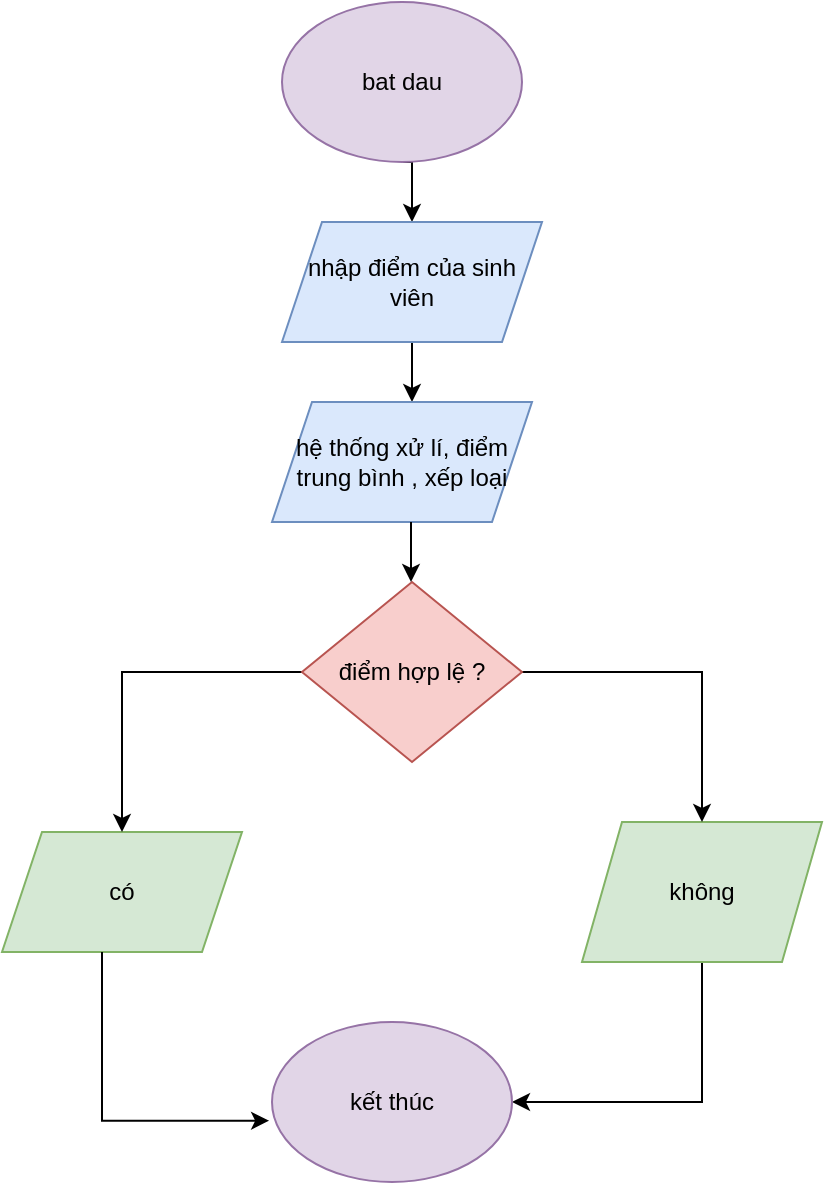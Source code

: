 <mxfile version="28.2.3" pages="2">
  <diagram name="Trang-1" id="1UK4ejUCu3dEF-kebmzN">
    <mxGraphModel dx="1042" dy="562" grid="1" gridSize="10" guides="1" tooltips="1" connect="1" arrows="1" fold="1" page="1" pageScale="1" pageWidth="827" pageHeight="1169" math="0" shadow="0">
      <root>
        <mxCell id="0" />
        <mxCell id="1" parent="0" />
        <mxCell id="AtRrrX9ElUyKdVfHoUD3-4" style="edgeStyle=orthogonalEdgeStyle;rounded=0;orthogonalLoop=1;jettySize=auto;html=1;exitX=0.5;exitY=1;exitDx=0;exitDy=0;entryX=0.5;entryY=0;entryDx=0;entryDy=0;" edge="1" parent="1" source="sS4BiuHikyCp7FAH_7-U-2" target="AtRrrX9ElUyKdVfHoUD3-2">
          <mxGeometry relative="1" as="geometry" />
        </mxCell>
        <mxCell id="sS4BiuHikyCp7FAH_7-U-2" value="bat dau" style="ellipse;whiteSpace=wrap;html=1;fillColor=#e1d5e7;strokeColor=#9673a6;" parent="1" vertex="1">
          <mxGeometry x="330" y="60" width="120" height="80" as="geometry" />
        </mxCell>
        <mxCell id="sS4BiuHikyCp7FAH_7-U-3" value="có" style="shape=parallelogram;perimeter=parallelogramPerimeter;whiteSpace=wrap;html=1;fixedSize=1;fillColor=#d5e8d4;strokeColor=#82b366;" parent="1" vertex="1">
          <mxGeometry x="190" y="475" width="120" height="60" as="geometry" />
        </mxCell>
        <mxCell id="AtRrrX9ElUyKdVfHoUD3-16" style="edgeStyle=orthogonalEdgeStyle;rounded=0;orthogonalLoop=1;jettySize=auto;html=1;exitX=0.5;exitY=1;exitDx=0;exitDy=0;entryX=1;entryY=0.5;entryDx=0;entryDy=0;" edge="1" parent="1" source="sS4BiuHikyCp7FAH_7-U-9" target="sS4BiuHikyCp7FAH_7-U-10">
          <mxGeometry relative="1" as="geometry" />
        </mxCell>
        <mxCell id="sS4BiuHikyCp7FAH_7-U-9" value="không" style="shape=parallelogram;perimeter=parallelogramPerimeter;whiteSpace=wrap;html=1;fixedSize=1;fillColor=#d5e8d4;strokeColor=#82b366;" parent="1" vertex="1">
          <mxGeometry x="480" y="470" width="120" height="70" as="geometry" />
        </mxCell>
        <mxCell id="sS4BiuHikyCp7FAH_7-U-10" value="kết thúc" style="ellipse;whiteSpace=wrap;html=1;fillColor=#e1d5e7;strokeColor=#9673a6;" parent="1" vertex="1">
          <mxGeometry x="325" y="570" width="120" height="80" as="geometry" />
        </mxCell>
        <mxCell id="AtRrrX9ElUyKdVfHoUD3-11" style="edgeStyle=orthogonalEdgeStyle;rounded=0;orthogonalLoop=1;jettySize=auto;html=1;" edge="1" parent="1" source="AtRrrX9ElUyKdVfHoUD3-2">
          <mxGeometry relative="1" as="geometry">
            <mxPoint x="395" y="260" as="targetPoint" />
          </mxGeometry>
        </mxCell>
        <mxCell id="AtRrrX9ElUyKdVfHoUD3-2" value="nhập điểm của sinh viên" style="shape=parallelogram;perimeter=parallelogramPerimeter;whiteSpace=wrap;html=1;fixedSize=1;fillColor=#dae8fc;strokeColor=#6c8ebf;" vertex="1" parent="1">
          <mxGeometry x="330" y="170" width="130" height="60" as="geometry" />
        </mxCell>
        <mxCell id="AtRrrX9ElUyKdVfHoUD3-5" value="hệ thống xử lí, điểm trung bình , xếp loại" style="shape=parallelogram;perimeter=parallelogramPerimeter;whiteSpace=wrap;html=1;fixedSize=1;fillColor=#dae8fc;strokeColor=#6c8ebf;" vertex="1" parent="1">
          <mxGeometry x="325" y="260" width="130" height="60" as="geometry" />
        </mxCell>
        <mxCell id="AtRrrX9ElUyKdVfHoUD3-14" style="edgeStyle=orthogonalEdgeStyle;rounded=0;orthogonalLoop=1;jettySize=auto;html=1;" edge="1" parent="1" source="AtRrrX9ElUyKdVfHoUD3-12" target="sS4BiuHikyCp7FAH_7-U-3">
          <mxGeometry relative="1" as="geometry" />
        </mxCell>
        <mxCell id="AtRrrX9ElUyKdVfHoUD3-15" style="edgeStyle=orthogonalEdgeStyle;rounded=0;orthogonalLoop=1;jettySize=auto;html=1;entryX=0.5;entryY=0;entryDx=0;entryDy=0;" edge="1" parent="1" source="AtRrrX9ElUyKdVfHoUD3-12" target="sS4BiuHikyCp7FAH_7-U-9">
          <mxGeometry relative="1" as="geometry" />
        </mxCell>
        <mxCell id="AtRrrX9ElUyKdVfHoUD3-12" value="điểm hợp lệ ?" style="rhombus;whiteSpace=wrap;html=1;fillColor=#f8cecc;strokeColor=#b85450;" vertex="1" parent="1">
          <mxGeometry x="340" y="350" width="110" height="90" as="geometry" />
        </mxCell>
        <mxCell id="AtRrrX9ElUyKdVfHoUD3-13" style="edgeStyle=orthogonalEdgeStyle;rounded=0;orthogonalLoop=1;jettySize=auto;html=1;" edge="1" parent="1">
          <mxGeometry relative="1" as="geometry">
            <mxPoint x="394.5" y="350" as="targetPoint" />
            <mxPoint x="394.5" y="320" as="sourcePoint" />
          </mxGeometry>
        </mxCell>
        <mxCell id="AtRrrX9ElUyKdVfHoUD3-17" style="edgeStyle=orthogonalEdgeStyle;rounded=0;orthogonalLoop=1;jettySize=auto;html=1;entryX=-0.012;entryY=0.617;entryDx=0;entryDy=0;entryPerimeter=0;" edge="1" parent="1" source="sS4BiuHikyCp7FAH_7-U-3" target="sS4BiuHikyCp7FAH_7-U-10">
          <mxGeometry relative="1" as="geometry">
            <Array as="points">
              <mxPoint x="240" y="619" />
            </Array>
          </mxGeometry>
        </mxCell>
      </root>
    </mxGraphModel>
  </diagram>
  <diagram id="djIKA59dngn2lazarGHI" name="Trang-2">
    <mxGraphModel dx="1042" dy="562" grid="1" gridSize="10" guides="1" tooltips="1" connect="1" arrows="1" fold="1" page="1" pageScale="1" pageWidth="827" pageHeight="1169" math="0" shadow="0">
      <root>
        <mxCell id="0" />
        <mxCell id="1" parent="0" />
      </root>
    </mxGraphModel>
  </diagram>
</mxfile>
